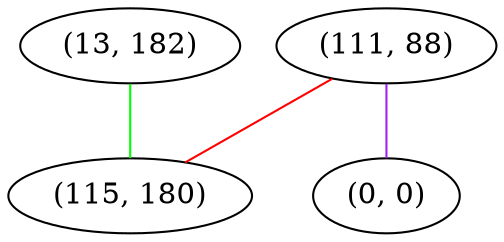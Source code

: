 graph "" {
"(13, 182)";
"(111, 88)";
"(0, 0)";
"(115, 180)";
"(13, 182)" -- "(115, 180)"  [color=green, key=0, weight=2];
"(111, 88)" -- "(0, 0)"  [color=purple, key=0, weight=4];
"(111, 88)" -- "(115, 180)"  [color=red, key=0, weight=1];
}
